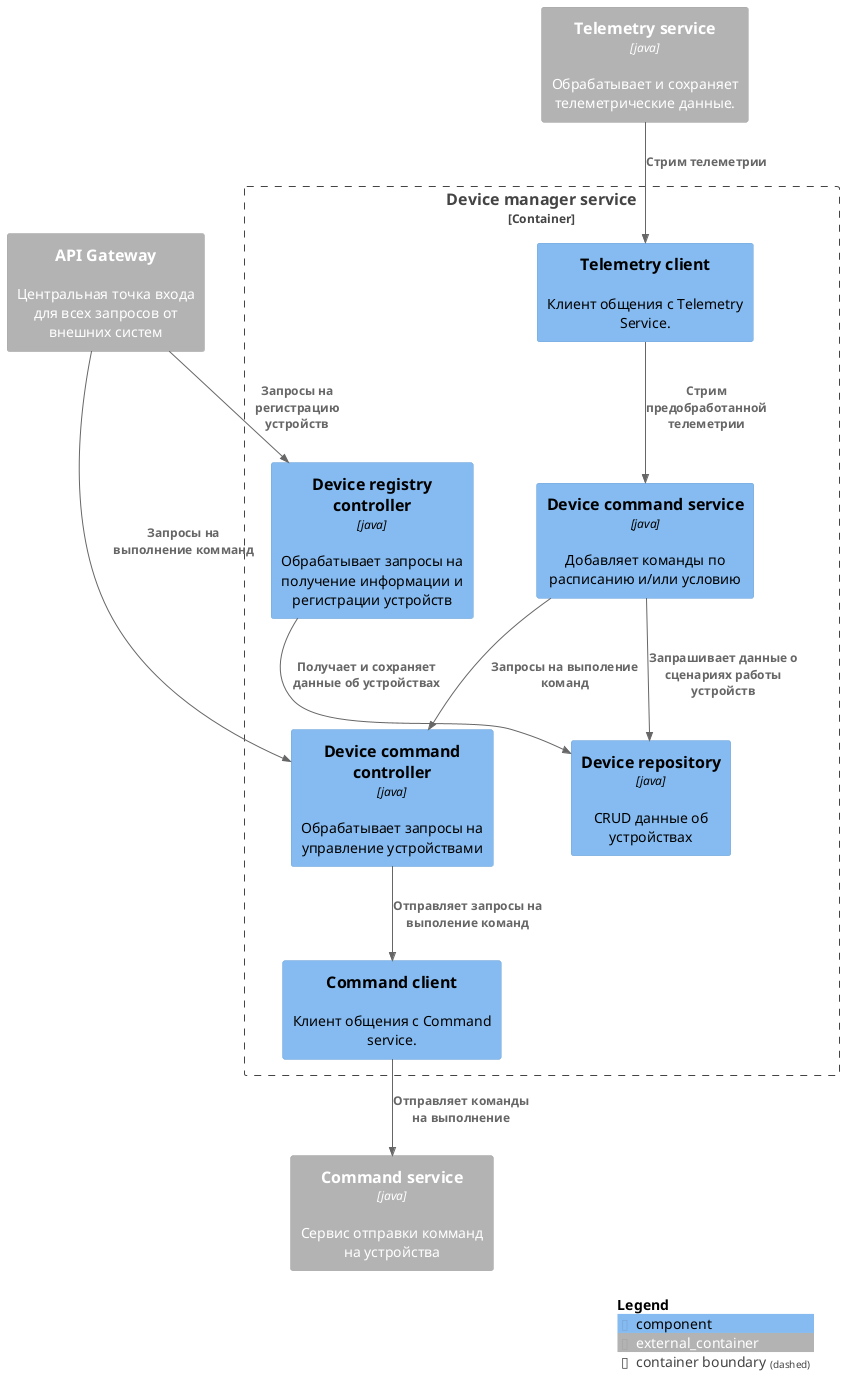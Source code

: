 @startuml
!include <C4/C4_Component>

Container_Boundary(deviceManagerServiceContainer, "Device manager service") {

    Component(deviceCommandController, "Device command controller", "java", "Обрабатывает запросы на управление устройствами")
    Component(commandClient, "Command client", "", "Клиент общения с Command service.")
    Component(deviceRegistryController, "Device registry controller", "java", "Обрабатывает запросы на получение информации и регистрации устройств")
    Component(deviceCommandService, "Device command service", "java", "Добавляет команды по расписанию и/или условию")
    Component(deviceRepository, "Device repository", "java", "CRUD данные об устройствах")
    Component(telemetryClient, "Telemetry client", "", "Клиент общения с Telemetry Service.")

    Rel(deviceCommandService, deviceCommandController, "Запросы на выполение команд")
    Rel(deviceCommandController, commandClient, "Отправляет запросы на выполение команд")
    Rel(deviceCommandService, deviceRepository, "Запрашивает данные о сценариях работы устройств")
    Rel(telemetryClient, deviceCommandService, "Стрим предобработанной телеметрии")
    Rel(deviceRegistryController, deviceRepository, "Получает и сохраняет данные об устройствах")

}

Container_Ext(api_gateway, "API Gateway", "", "Центральная точка входа для всех запросов от внешних систем")
Container_Ext(telemetryService, "Telemetry service", "java", "Обрабатывает и сохраняет телеметрические данные.")
Container_Ext(commandService, "Command service", "java", "Сервис отправки комманд на устройства")

Rel(api_gateway, deviceRegistryController, "Запросы на регистрацию устройств")
Rel(api_gateway, deviceCommandController, "Запросы на выполнение комманд")
Rel(telemetryService, telemetryClient, "Стрим телеметрии")
Rel(commandClient, commandService, "Отправляет команды на выполнение")

SHOW_LEGEND()
@enduml
